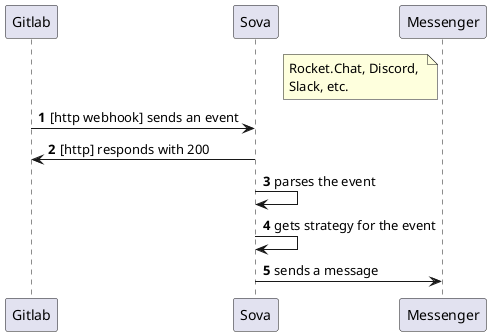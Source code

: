 @startuml basic sequence
autonumber
skinparam responseMessageBelowArrow true

participant Gitlab
participant Sova
participant Messenger

note left of Messenger: Rocket.Chat, Discord, \nSlack, etc.

Gitlab -> Sova: [http webhook] sends an event
Sova -> Gitlab: [http] responds with 200
Sova -> Sova: parses the event
Sova -> Sova: gets strategy for the event
Sova -> Messenger: sends a message
@enduml